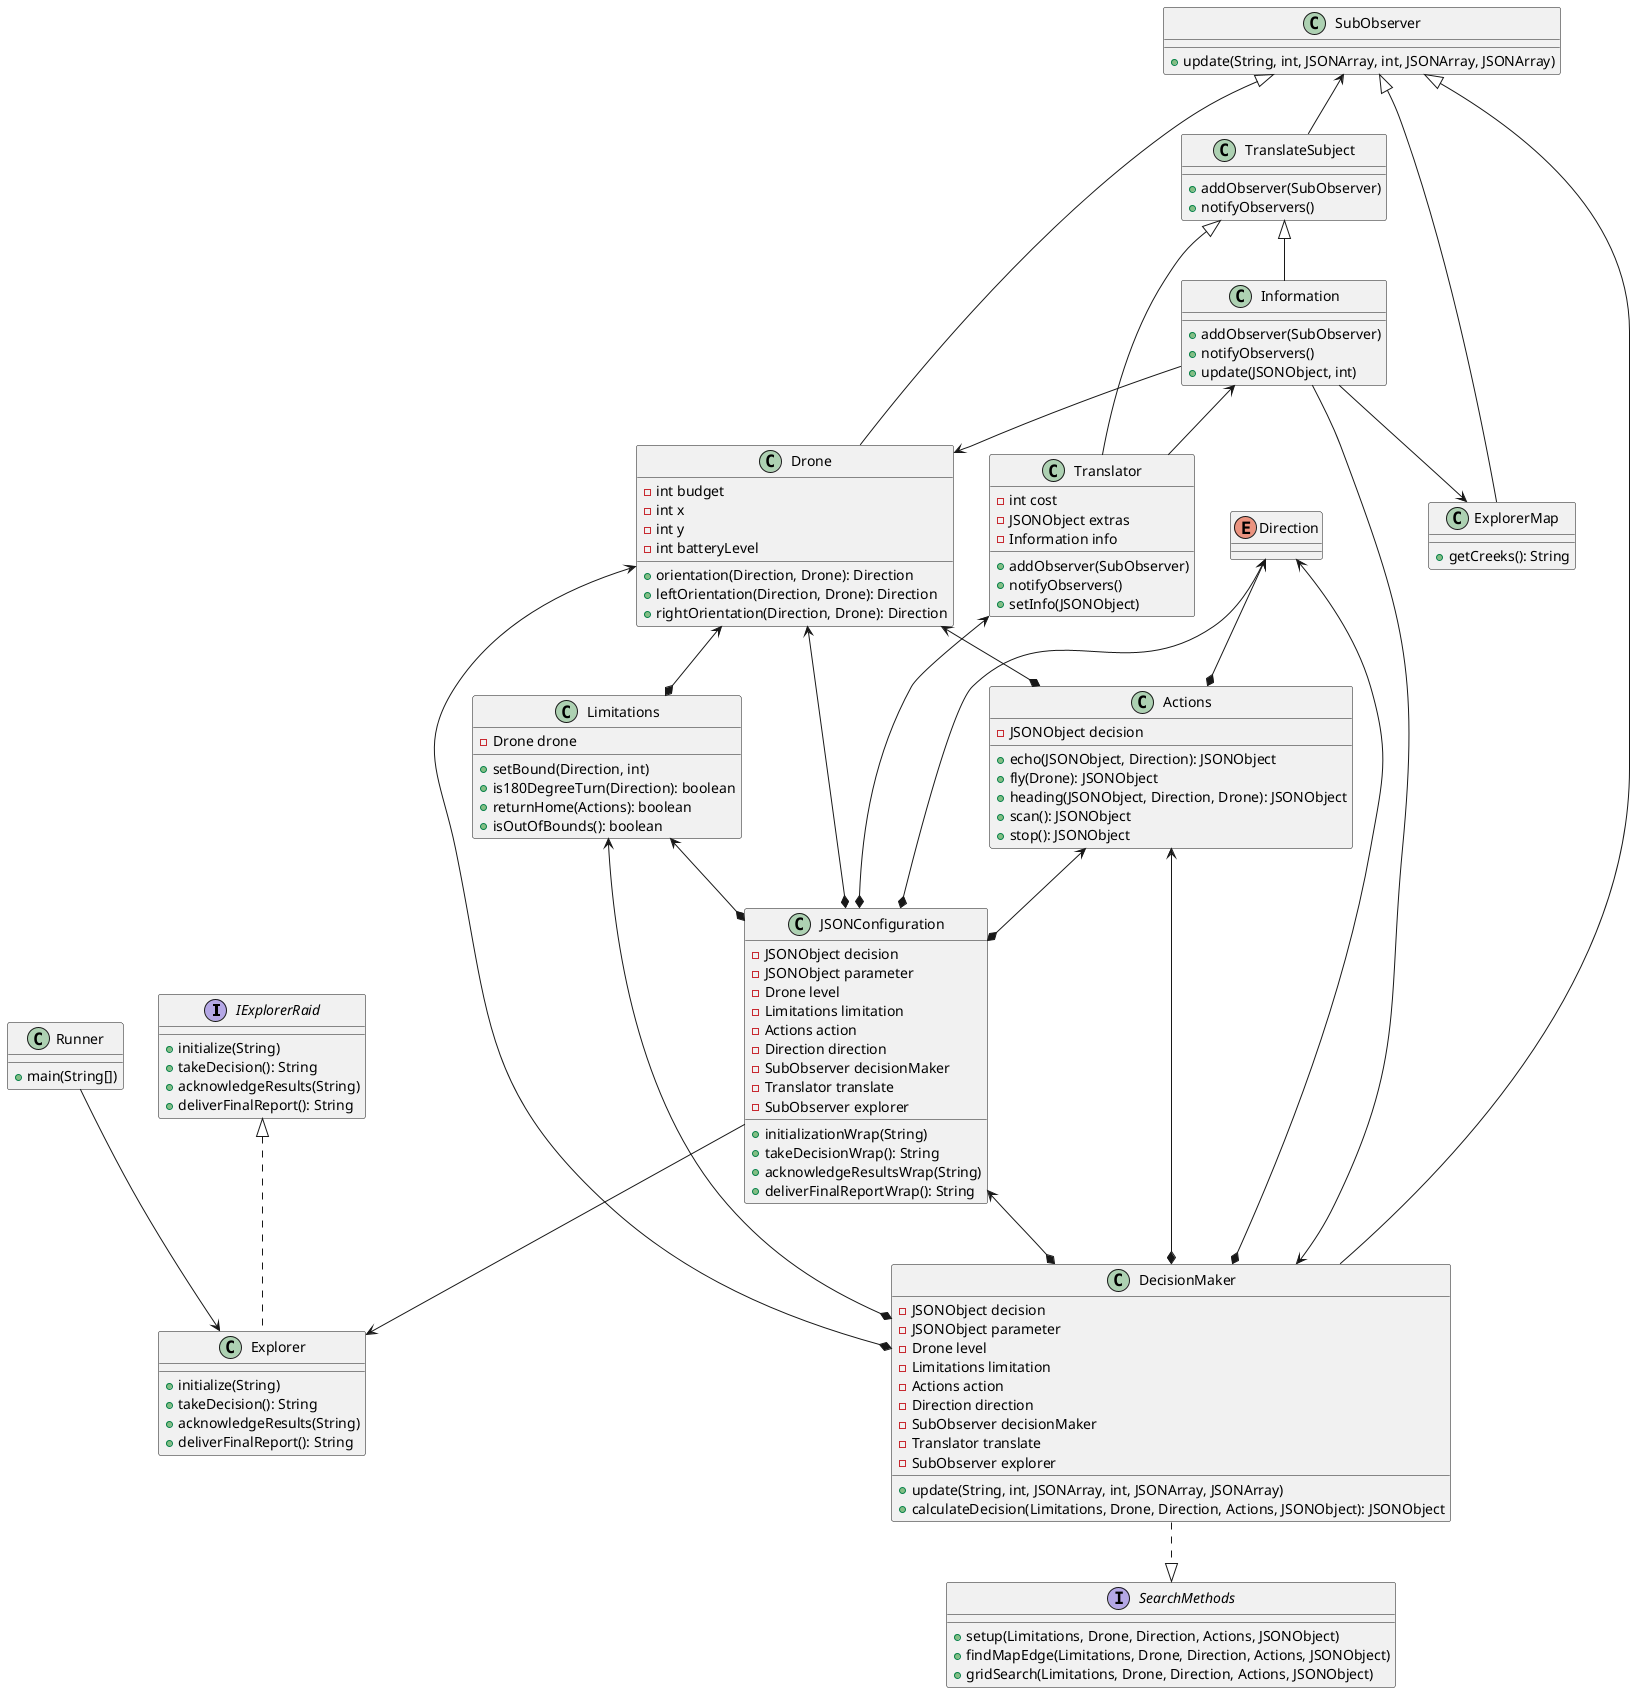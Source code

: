 @startuml class

interface IExplorerRaid {
    +initialize(String)
    +takeDecision(): String
    +acknowledgeResults(String)
    +deliverFinalReport(): String
}

interface SearchMethods {
    +setup(Limitations, Drone, Direction, Actions, JSONObject)
    +findMapEdge(Limitations, Drone, Direction, Actions, JSONObject)
    +gridSearch(Limitations, Drone, Direction, Actions, JSONObject)
}

class Explorer {
    +initialize(String)
    +takeDecision(): String
    +acknowledgeResults(String)
    +deliverFinalReport(): String
}

class DecisionMaker {
    -JSONObject decision
    -JSONObject parameter
    -Drone level
    -Limitations limitation
    -Actions action
    -Direction direction
    -SubObserver decisionMaker
    -Translator translate
    -SubObserver explorer
    +update(String, int, JSONArray, int, JSONArray, JSONArray)
    +calculateDecision(Limitations, Drone, Direction, Actions, JSONObject): JSONObject
}

class JSONConfiguration {
    -JSONObject decision
    -JSONObject parameter
    -Drone level
    -Limitations limitation
    -Actions action
    -Direction direction
    -SubObserver decisionMaker
    -Translator translate
    -SubObserver explorer
    +initializationWrap(String)
    +takeDecisionWrap(): String
    +acknowledgeResultsWrap(String)
    +deliverFinalReportWrap(): String
}

class Runner {
    +main(String[])
}

class Translator {
    -int cost
    -JSONObject extras
    -Information info
    +addObserver(SubObserver)
    +notifyObservers()
    +setInfo(JSONObject)
}

class SubObserver {
    +update(String, int, JSONArray, int, JSONArray, JSONArray)
}

class Information {
    +addObserver(SubObserver)
    +notifyObservers()
    +update(JSONObject, int)
}

class TranslateSubject {
    +addObserver(SubObserver)
    +notifyObservers()
}

class Actions {
    -JSONObject decision
    +echo(JSONObject, Direction): JSONObject
    +fly(Drone): JSONObject
    +heading(JSONObject, Direction, Drone): JSONObject
    +scan(): JSONObject
    +stop(): JSONObject
}

class Limitations {
    -Drone drone
    +setBound(Direction, int)
    +is180DegreeTurn(Direction): boolean
    +returnHome(Actions): boolean
    +isOutOfBounds(): boolean
}

class Drone {
    -int budget
    -int x
    -int y
    -int batteryLevel
    +orientation(Direction, Drone): Direction
    +leftOrientation(Direction, Drone): Direction
    +rightOrientation(Direction, Drone): Direction
}

class ExplorerMap {
    +getCreeks(): String
}

enum Direction

Explorer .up.|> IExplorerRaid
JSONConfiguration --> Explorer
Runner --> Explorer
Translator -up-|> TranslateSubject
Information -up-|> TranslateSubject
TranslateSubject -up-> SubObserver
DecisionMaker .down.|> SearchMethods
DecisionMaker *-up-> Actions
DecisionMaker *-up-> Drone
DecisionMaker *-up-> Limitations
DecisionMaker *-up-> Direction
DecisionMaker *-up-> JSONConfiguration
JSONConfiguration *-up-> Actions
JSONConfiguration *-up-> Drone
JSONConfiguration *-up-> Limitations
JSONConfiguration *-up-> Direction
JSONConfiguration *-up-> Translator
Actions *-up-> Drone
Actions *-up-> Direction
Limitations *-up-> Drone
Information --> DecisionMaker
Information --> ExplorerMap
Information --> Drone
Information <-- Translator
SubObserver <|-- DecisionMaker
SubObserver <|-- ExplorerMap
SubObserver <|-- Drone
@enduml